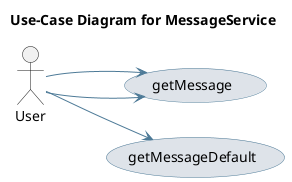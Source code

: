 @startuml
skinparam usecase {
 BackgroundColor #DEE3E9 
 BorderColor #4D7A97 
 ArrowColor #4D7A97 
}
left to right direction
title Use-Case Diagram for MessageService

actor User
usecase "getMessage" as UC_getMessage
User --> UC_getMessage
usecase "getMessage" as UC_getMessage
User --> UC_getMessage
usecase "getMessageDefault" as UC_getMessageDefault
User --> UC_getMessageDefault
@enduml